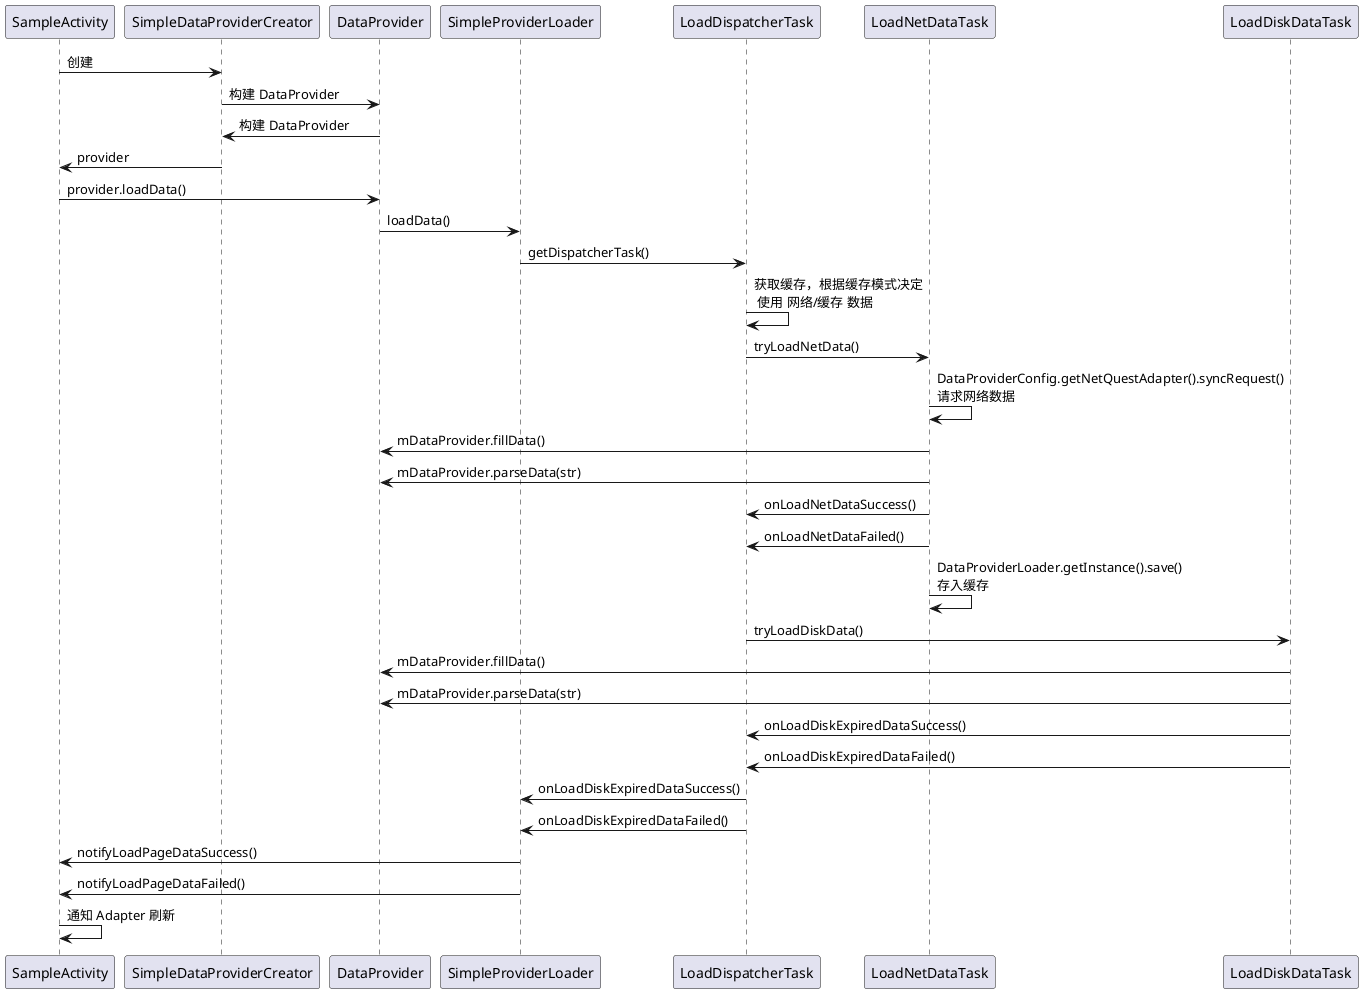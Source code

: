 @startuml
'Alice -> Bob: Authentication Request
'Bob --> Alice: Authentication Response
'
'Alice -> Bob: Another authentication Request
'Alice <-- Bob: another authentication Response

'SampleActivity -> DataProviderLoader: load(BaseDataProvider)

SampleActivity -> SimpleDataProviderCreator: 创建

SimpleDataProviderCreator -> DataProvider: 构建 DataProvider

DataProvider -> SimpleDataProviderCreator: 构建 DataProvider

SimpleDataProviderCreator -> SampleActivity: provider

SampleActivity -> DataProvider:provider.loadData()

DataProvider -> SimpleProviderLoader : loadData()



SimpleProviderLoader -> LoadDispatcherTask: getDispatcherTask()

LoadDispatcherTask -> LoadDispatcherTask: 获取缓存，根据缓存模式决定\n 使用 网络/缓存 数据

LoadDispatcherTask -> LoadNetDataTask: tryLoadNetData()

LoadNetDataTask -> LoadNetDataTask: DataProviderConfig.getNetQuestAdapter().syncRequest()\n请求网络数据

LoadNetDataTask -> DataProvider:  mDataProvider.fillData()

LoadNetDataTask -> DataProvider:  mDataProvider.parseData(str)

LoadNetDataTask -> LoadDispatcherTask: onLoadNetDataSuccess()

LoadNetDataTask -> LoadDispatcherTask: onLoadNetDataFailed()

LoadNetDataTask -> LoadNetDataTask: DataProviderLoader.getInstance().save()\n存入缓存


LoadDispatcherTask -> LoadDiskDataTask: tryLoadDiskData()


LoadDiskDataTask -> DataProvider:  mDataProvider.fillData()

LoadDiskDataTask -> DataProvider:  mDataProvider.parseData(str)

LoadDiskDataTask -> LoadDispatcherTask: onLoadDiskExpiredDataSuccess()

LoadDiskDataTask -> LoadDispatcherTask: onLoadDiskExpiredDataFailed()

LoadDispatcherTask -> SimpleProviderLoader: onLoadDiskExpiredDataSuccess()

LoadDispatcherTask -> SimpleProviderLoader: onLoadDiskExpiredDataFailed()

SimpleProviderLoader -> SampleActivity: notifyLoadPageDataSuccess()

SimpleProviderLoader -> SampleActivity: notifyLoadPageDataFailed()

SampleActivity -> SampleActivity: 通知 Adapter 刷新

@enduml